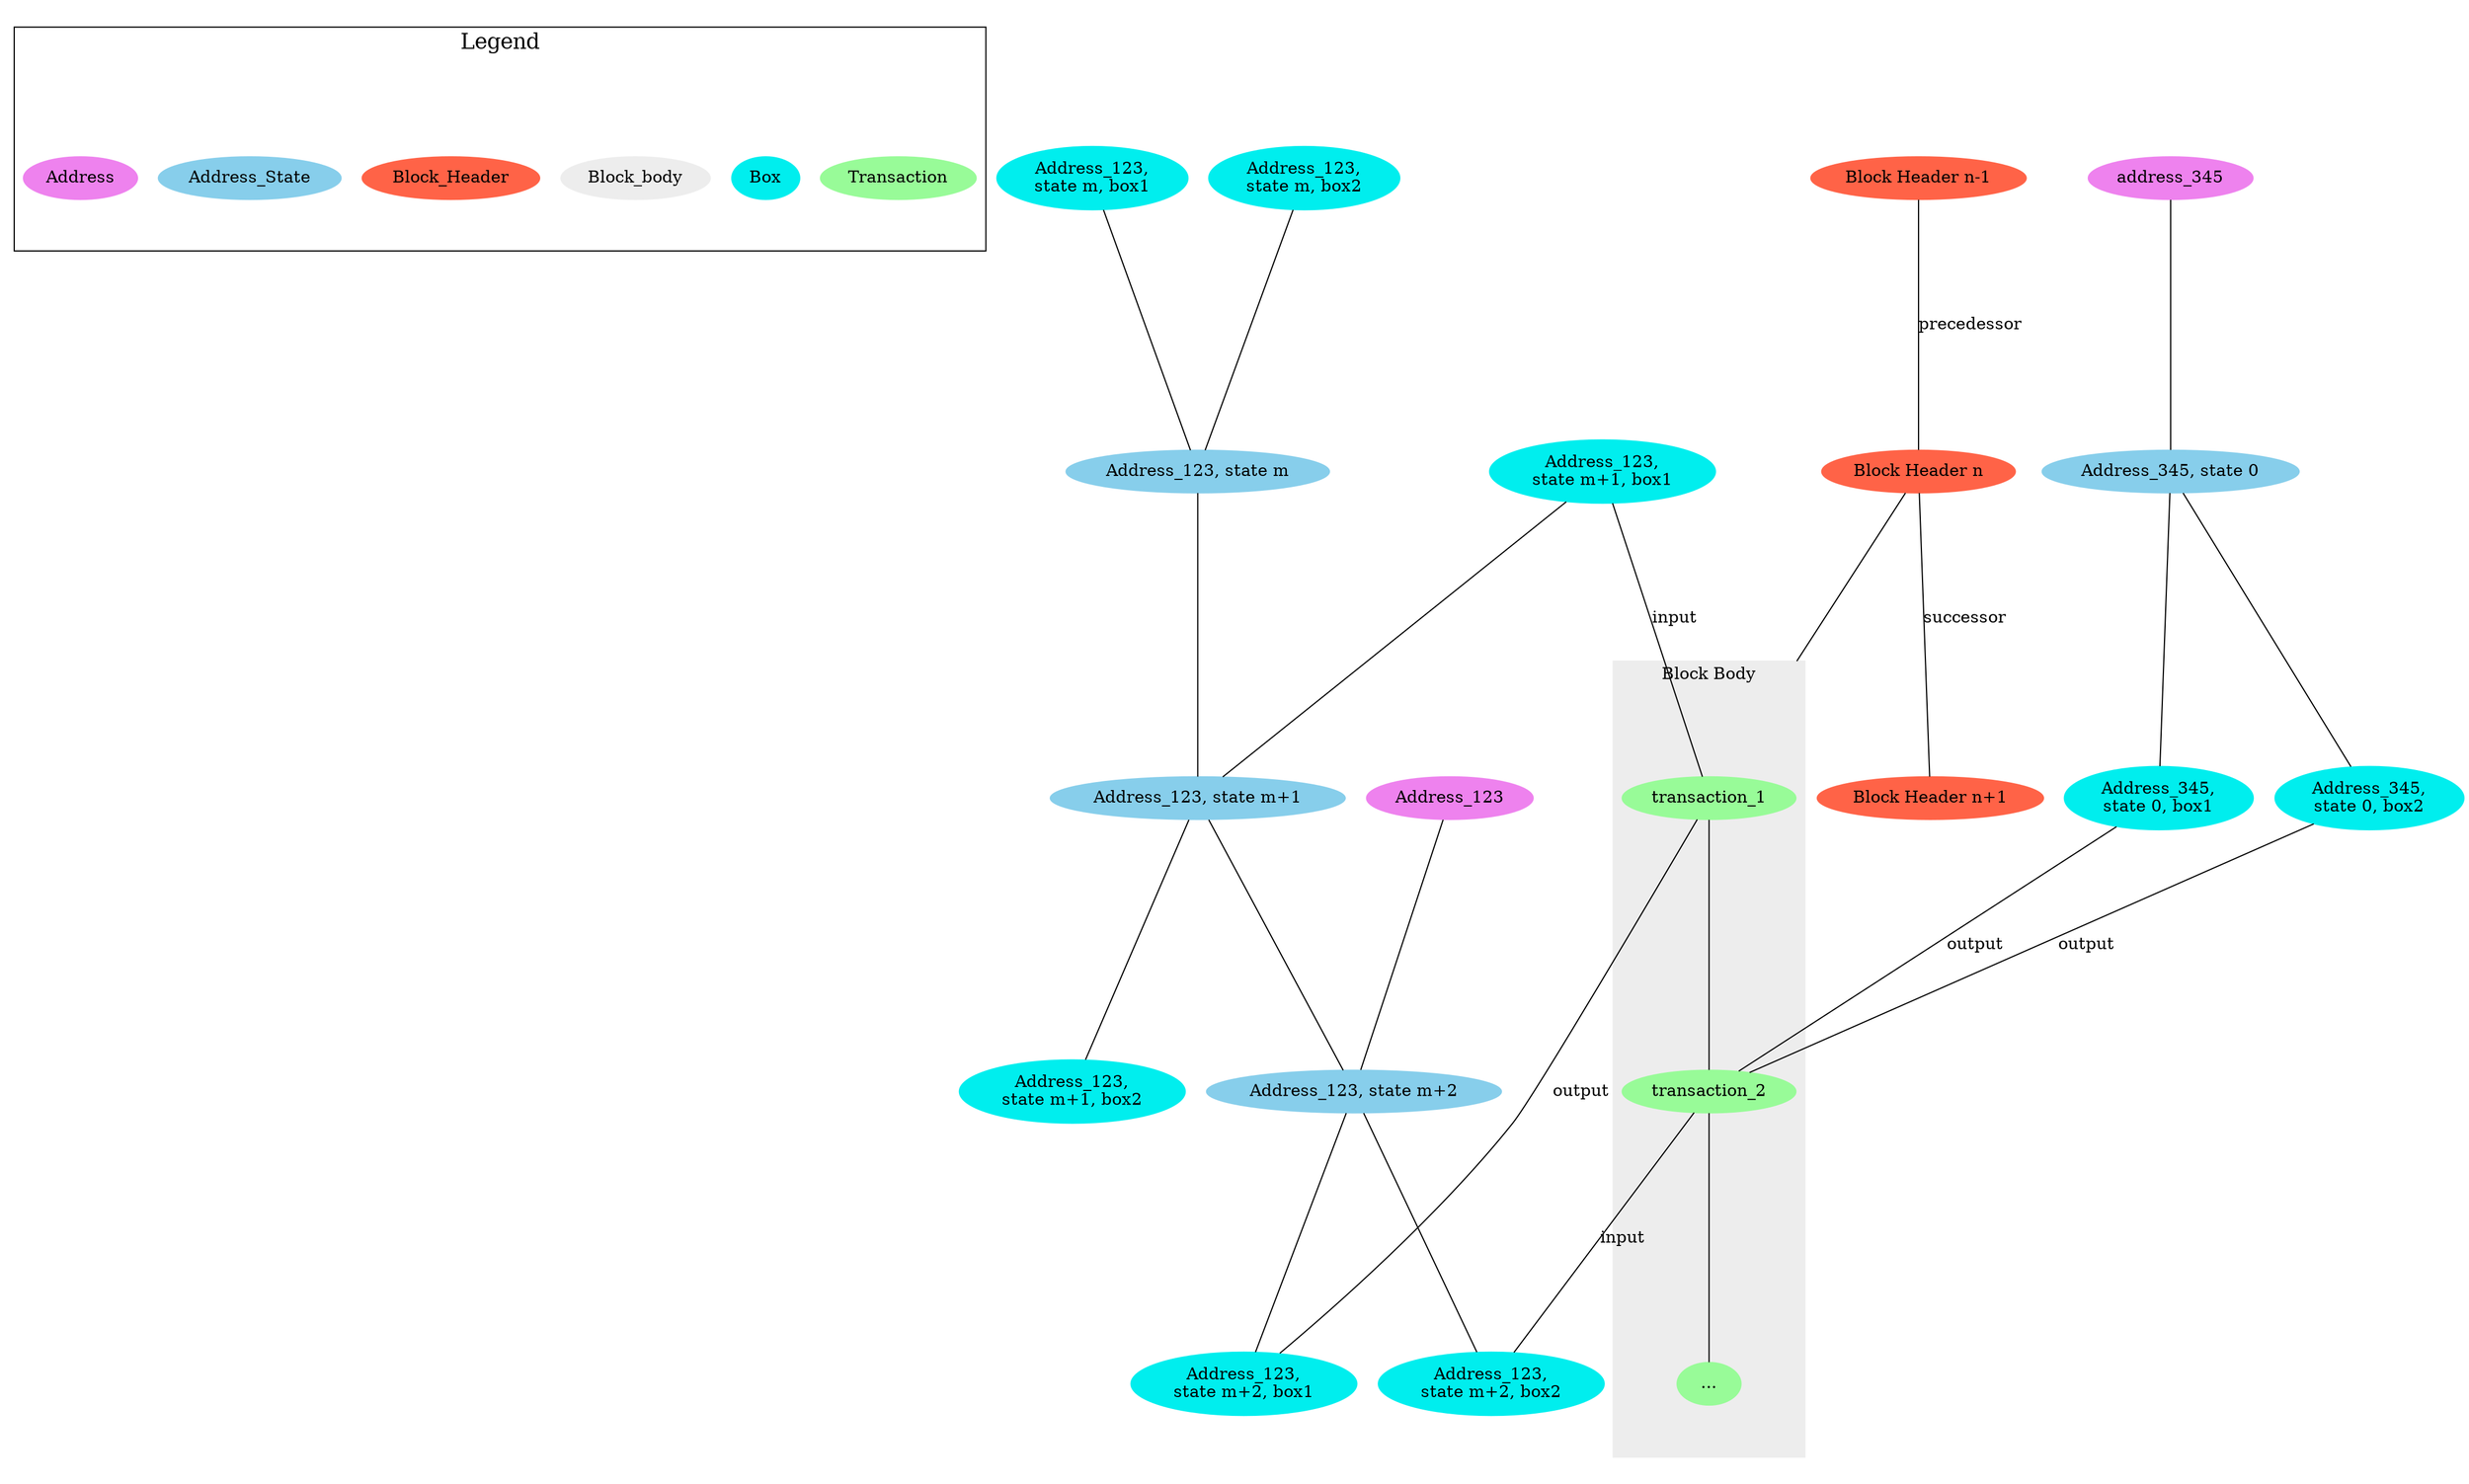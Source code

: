 graph g {
  subgraph cluster_legend {
    label=Legend
    fontsize=18
    Transaction [color=palegreen, style=filled]
    Box [color=cyan2, style=filled]
    Block_body [color=gray93, style=filled]
    Block_Header [color=tomato, style=filled]
    Address_State [color=skyblue, style=filled]
    Address [color=violet, style=filled]
  }

  ratio= 0.6;
  compound=true;
  "Block Header n" [color=tomato, style=filled]
  "Block Header n-1" [color=tomato, style=filled]
  "Block Header n-1"
  "Block Header n-1" -- "Block Header n" [label = "precedessor"];
  "Block Header n" -- "Block Header n+1" [label = "successor"]
  "Block Header n"
  "Block Header n" -- transaction_1 [lhead=cluster0]
  "Block Header n+1" [color=tomato, style=filled]
  "Block Header n+1"

  subgraph cluster0 {
    label = "Block Body"
    color=gray93
    style=filled
    "..." [color=palegreen, style=filled]
    transaction_1 -- transaction_2 -- "...";
  }
  "Address_123,\nstate m, box1" [color=cyan2, style=filled]
  "Address_123,\nstate m, box2" [color=cyan2, style=filled]
  {"Address_123,\nstate m, box1" "Address_123,\nstate m, box2"} -- "Address_123, state m"
  "Address_123, state m" [color=skyblue, style=filled]
  "Address_123, state m" -- "Address_123, state m+1"
  "Address_123, state m+1" [color=skyblue, style=filled]
  "Address_123,\nstate m+1, box1" [color=cyan2, style=filled]
  "Address_123,\nstate m+1, box2" [color=cyan2, style=filled]
  "Address_123,\nstate m+1, box1" -- "Address_123, state m+1"
  "Address_123, state m+1" -- "Address_123,\nstate m+1, box2"
  "Address_123,\nstate m+1, box1" -- transaction_1 [label="input"]
  "Address_123,\nstate m+2, box1" [color=cyan2, style=filled]
  "Address_123,\nstate m+2, box2" [color=cyan2, style=filled]
  "Address_123, state m+1" -- "Address_123, state m+2" -- {"Address_123,\nstate m+2, box1" "Address_123,\nstate m+2, box2"}
  transaction_1 [color=palegreen, style=filled]
  "Address_123, state m+2" [color=skyblue, style=filled]
  transaction_1 -- "Address_123,\nstate m+2, box1" [label = "output"]
  transaction_2 [color=palegreen, style=filled]
  transaction_2 -- "Address_123,\nstate m+2, box2" [label="input"]
  Address_123 [color=violet, style=filled]
  Address_123 -- "Address_123, state m+2"
  "Address_345, state 0" [color=skyblue, style=filled]
  "Address_345,\nstate 0, box1" -- transaction_2 [label="output"]
  "Address_345,\nstate 0, box2" -- transaction_2 [label="output"]
  "Address_345,\nstate 0, box1" [color=cyan2, style=filled]
  "Address_345,\nstate 0, box2" [color=cyan2, style=filled]
  "Address_345, state 0" -- {"Address_345,\nstate 0, box1" "Address_345,\nstate 0, box2"}
  "address_345" [color=violet, style=filled]
  "address_345" -- "Address_345, state 0"
}
